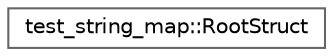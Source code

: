 digraph "类继承关系图"
{
 // LATEX_PDF_SIZE
  bgcolor="transparent";
  edge [fontname=Helvetica,fontsize=10,labelfontname=Helvetica,labelfontsize=10];
  node [fontname=Helvetica,fontsize=10,shape=box,height=0.2,width=0.4];
  rankdir="LR";
  Node0 [id="Node000000",label="test_string_map::RootStruct",height=0.2,width=0.4,color="grey40", fillcolor="white", style="filled",URL="$structtest__string__map_1_1_root_struct.html",tooltip=" "];
}
